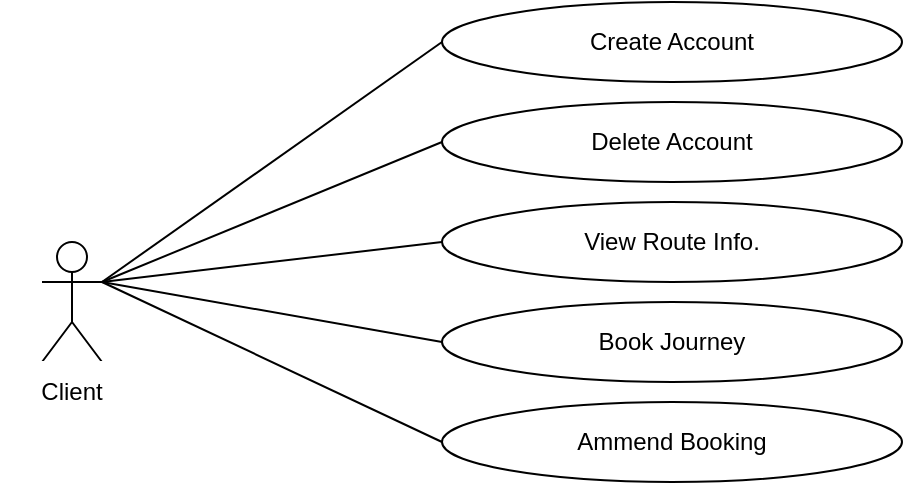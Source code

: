 <mxfile version="20.6.0" type="device"><diagram id="dnT1cGa9Q9pjQJzJExMM" name="Page-1"><mxGraphModel dx="439" dy="929" grid="1" gridSize="10" guides="1" tooltips="1" connect="1" arrows="1" fold="1" page="1" pageScale="1" pageWidth="827" pageHeight="1169" math="0" shadow="0"><root><mxCell id="0"/><mxCell id="1" parent="0"/><mxCell id="qKLE0nxF4vXo8cXnhjyF-1" value="Actor" style="shape=umlActor;verticalLabelPosition=bottom;verticalAlign=top;html=1;outlineConnect=0;" vertex="1" parent="1"><mxGeometry x="80" y="270" width="30" height="60" as="geometry"/></mxCell><mxCell id="qKLE0nxF4vXo8cXnhjyF-4" value="Client" style="rounded=0;whiteSpace=wrap;html=1;strokeColor=#FFFFFF;" vertex="1" parent="1"><mxGeometry x="60" y="330" width="70" height="30" as="geometry"/></mxCell><mxCell id="qKLE0nxF4vXo8cXnhjyF-6" value="" style="endArrow=none;html=1;rounded=0;entryX=1;entryY=0.333;entryDx=0;entryDy=0;entryPerimeter=0;exitX=0;exitY=0.5;exitDx=0;exitDy=0;" edge="1" parent="1" source="qKLE0nxF4vXo8cXnhjyF-14" target="qKLE0nxF4vXo8cXnhjyF-1"><mxGeometry width="50" height="50" relative="1" as="geometry"><mxPoint x="280" y="190" as="sourcePoint"/><mxPoint x="-60" y="330" as="targetPoint"/></mxGeometry></mxCell><mxCell id="qKLE0nxF4vXo8cXnhjyF-7" value="" style="endArrow=none;html=1;rounded=0;exitX=0;exitY=0.5;exitDx=0;exitDy=0;" edge="1" parent="1" source="qKLE0nxF4vXo8cXnhjyF-11"><mxGeometry width="50" height="50" relative="1" as="geometry"><mxPoint x="280" y="240" as="sourcePoint"/><mxPoint x="110" y="290" as="targetPoint"/></mxGeometry></mxCell><mxCell id="qKLE0nxF4vXo8cXnhjyF-8" value="" style="endArrow=none;html=1;rounded=0;entryX=1;entryY=0.333;entryDx=0;entryDy=0;entryPerimeter=0;exitX=0;exitY=0.5;exitDx=0;exitDy=0;" edge="1" parent="1" source="qKLE0nxF4vXo8cXnhjyF-12" target="qKLE0nxF4vXo8cXnhjyF-1"><mxGeometry width="50" height="50" relative="1" as="geometry"><mxPoint x="280" y="280" as="sourcePoint"/><mxPoint x="120.0" y="300" as="targetPoint"/></mxGeometry></mxCell><mxCell id="qKLE0nxF4vXo8cXnhjyF-9" value="" style="endArrow=none;html=1;rounded=0;entryX=1;entryY=0.333;entryDx=0;entryDy=0;entryPerimeter=0;exitX=0;exitY=0.5;exitDx=0;exitDy=0;" edge="1" parent="1" source="qKLE0nxF4vXo8cXnhjyF-13" target="qKLE0nxF4vXo8cXnhjyF-1"><mxGeometry width="50" height="50" relative="1" as="geometry"><mxPoint x="280" y="320" as="sourcePoint"/><mxPoint x="130.0" y="310" as="targetPoint"/></mxGeometry></mxCell><mxCell id="qKLE0nxF4vXo8cXnhjyF-10" value="" style="endArrow=none;html=1;rounded=0;exitX=0;exitY=0.5;exitDx=0;exitDy=0;" edge="1" parent="1" source="qKLE0nxF4vXo8cXnhjyF-15"><mxGeometry width="50" height="50" relative="1" as="geometry"><mxPoint x="280" y="360" as="sourcePoint"/><mxPoint x="110" y="290" as="targetPoint"/></mxGeometry></mxCell><mxCell id="qKLE0nxF4vXo8cXnhjyF-11" value="Delete Account" style="ellipse;whiteSpace=wrap;html=1;strokeColor=#000000;fillColor=#FFFFFF;" vertex="1" parent="1"><mxGeometry x="280" y="200" width="230" height="40" as="geometry"/></mxCell><mxCell id="qKLE0nxF4vXo8cXnhjyF-12" value="View Route Info." style="ellipse;whiteSpace=wrap;html=1;strokeColor=#000000;fillColor=#FFFFFF;" vertex="1" parent="1"><mxGeometry x="280" y="250" width="230" height="40" as="geometry"/></mxCell><mxCell id="qKLE0nxF4vXo8cXnhjyF-13" value="Book Journey" style="ellipse;whiteSpace=wrap;html=1;strokeColor=#000000;fillColor=#FFFFFF;" vertex="1" parent="1"><mxGeometry x="280" y="300" width="230" height="40" as="geometry"/></mxCell><mxCell id="qKLE0nxF4vXo8cXnhjyF-14" value="Create Account" style="ellipse;whiteSpace=wrap;html=1;strokeColor=#000000;fillColor=#FFFFFF;" vertex="1" parent="1"><mxGeometry x="280" y="150" width="230" height="40" as="geometry"/></mxCell><mxCell id="qKLE0nxF4vXo8cXnhjyF-15" value="Ammend Booking" style="ellipse;whiteSpace=wrap;html=1;strokeColor=#000000;fillColor=#FFFFFF;" vertex="1" parent="1"><mxGeometry x="280" y="350" width="230" height="40" as="geometry"/></mxCell></root></mxGraphModel></diagram></mxfile>